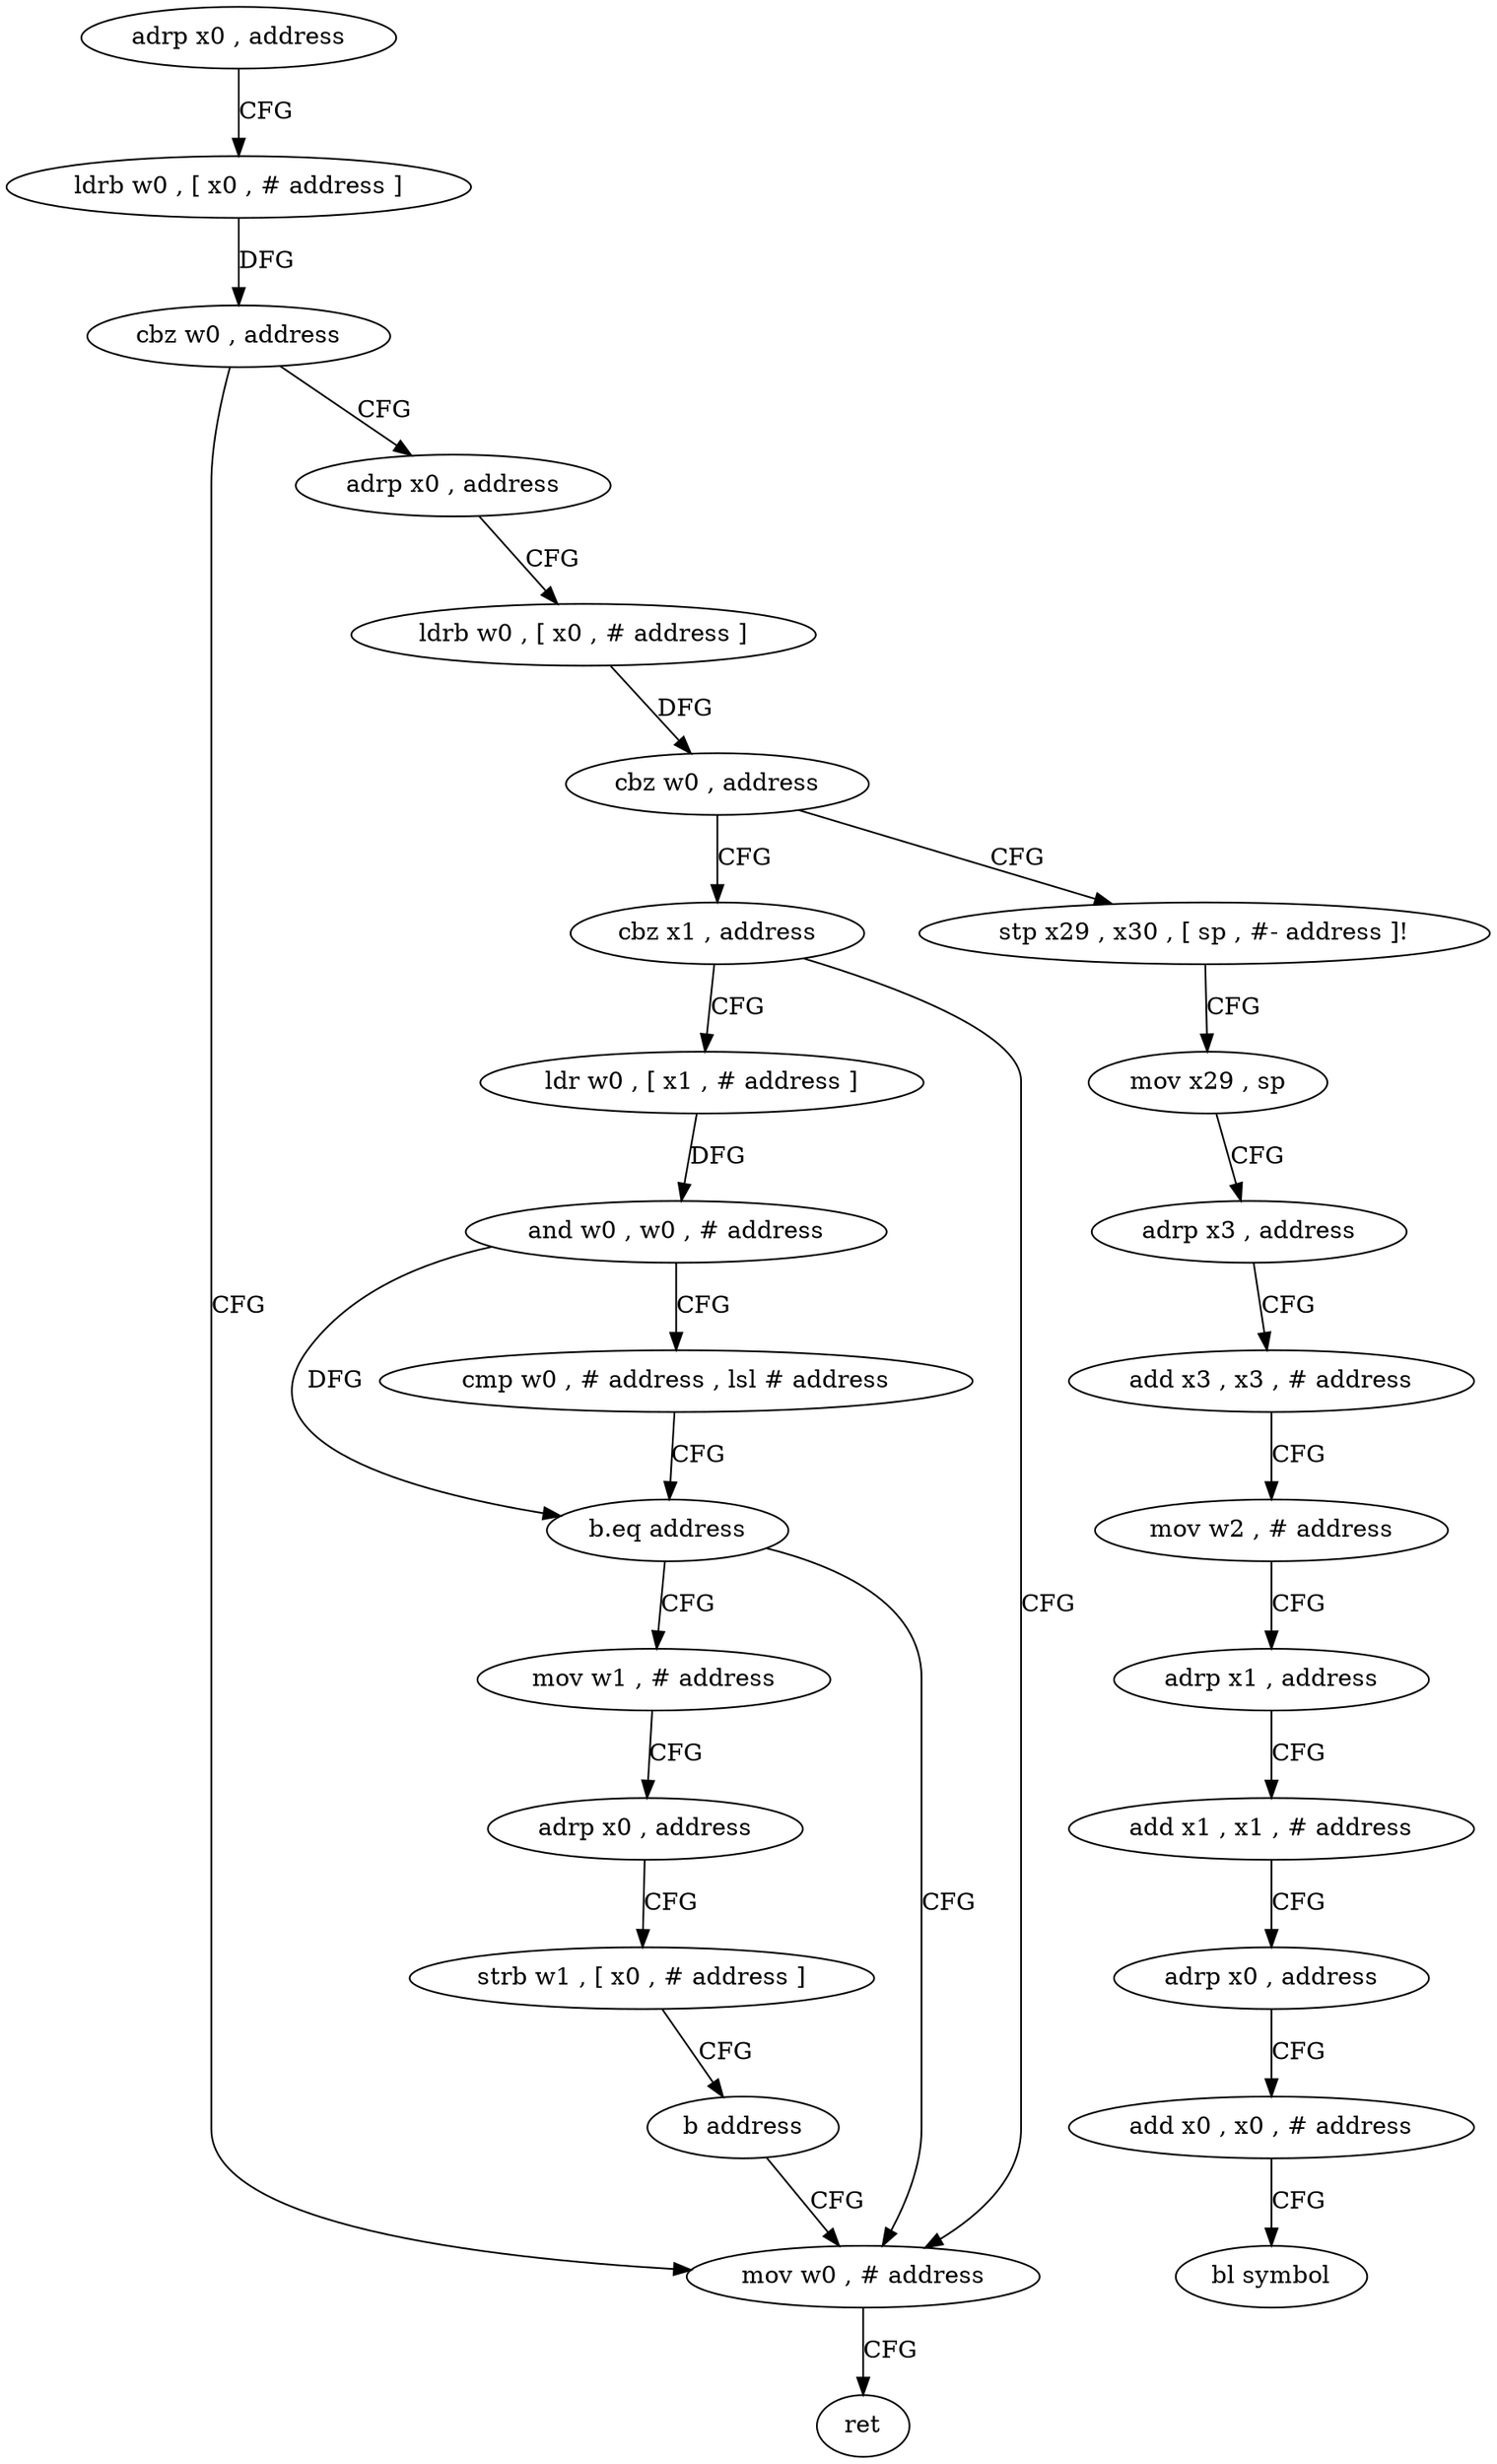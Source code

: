 digraph "func" {
"4212580" [label = "adrp x0 , address" ]
"4212584" [label = "ldrb w0 , [ x0 , # address ]" ]
"4212588" [label = "cbz w0 , address" ]
"4212624" [label = "mov w0 , # address" ]
"4212592" [label = "adrp x0 , address" ]
"4212628" [label = "ret" ]
"4212596" [label = "ldrb w0 , [ x0 , # address ]" ]
"4212600" [label = "cbz w0 , address" ]
"4212632" [label = "stp x29 , x30 , [ sp , #- address ]!" ]
"4212604" [label = "cbz x1 , address" ]
"4212636" [label = "mov x29 , sp" ]
"4212640" [label = "adrp x3 , address" ]
"4212644" [label = "add x3 , x3 , # address" ]
"4212648" [label = "mov w2 , # address" ]
"4212652" [label = "adrp x1 , address" ]
"4212656" [label = "add x1 , x1 , # address" ]
"4212660" [label = "adrp x0 , address" ]
"4212664" [label = "add x0 , x0 , # address" ]
"4212668" [label = "bl symbol" ]
"4212608" [label = "ldr w0 , [ x1 , # address ]" ]
"4212612" [label = "and w0 , w0 , # address" ]
"4212616" [label = "cmp w0 , # address , lsl # address" ]
"4212620" [label = "b.eq address" ]
"4212672" [label = "mov w1 , # address" ]
"4212676" [label = "adrp x0 , address" ]
"4212680" [label = "strb w1 , [ x0 , # address ]" ]
"4212684" [label = "b address" ]
"4212580" -> "4212584" [ label = "CFG" ]
"4212584" -> "4212588" [ label = "DFG" ]
"4212588" -> "4212624" [ label = "CFG" ]
"4212588" -> "4212592" [ label = "CFG" ]
"4212624" -> "4212628" [ label = "CFG" ]
"4212592" -> "4212596" [ label = "CFG" ]
"4212596" -> "4212600" [ label = "DFG" ]
"4212600" -> "4212632" [ label = "CFG" ]
"4212600" -> "4212604" [ label = "CFG" ]
"4212632" -> "4212636" [ label = "CFG" ]
"4212604" -> "4212624" [ label = "CFG" ]
"4212604" -> "4212608" [ label = "CFG" ]
"4212636" -> "4212640" [ label = "CFG" ]
"4212640" -> "4212644" [ label = "CFG" ]
"4212644" -> "4212648" [ label = "CFG" ]
"4212648" -> "4212652" [ label = "CFG" ]
"4212652" -> "4212656" [ label = "CFG" ]
"4212656" -> "4212660" [ label = "CFG" ]
"4212660" -> "4212664" [ label = "CFG" ]
"4212664" -> "4212668" [ label = "CFG" ]
"4212608" -> "4212612" [ label = "DFG" ]
"4212612" -> "4212616" [ label = "CFG" ]
"4212612" -> "4212620" [ label = "DFG" ]
"4212616" -> "4212620" [ label = "CFG" ]
"4212620" -> "4212672" [ label = "CFG" ]
"4212620" -> "4212624" [ label = "CFG" ]
"4212672" -> "4212676" [ label = "CFG" ]
"4212676" -> "4212680" [ label = "CFG" ]
"4212680" -> "4212684" [ label = "CFG" ]
"4212684" -> "4212624" [ label = "CFG" ]
}

